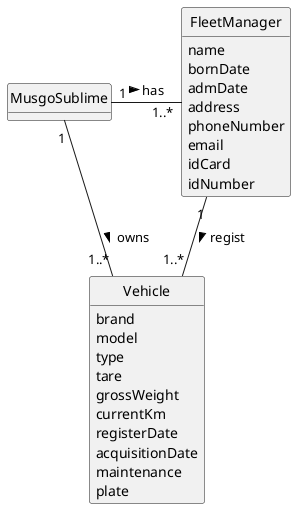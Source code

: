 @startuml
skinparam monochrome true
skinparam packageStyle rectangle
skinparam shadowing false

skinparam classAttributeIconSize 0

hide circle
hide methods

class MusgoSublime {
}

class FleetManager {
    name
    bornDate
    admDate
    address
    phoneNumber
    email
    idCard
    idNumber
}

class Vehicle {
    brand
    model
    type
    tare
    grossWeight
    currentKm
    registerDate
    acquisitionDate
    maintenance
    plate
}

MusgoSublime "1" - "1..*" FleetManager: has >
FleetManager "1" -- "1..*" Vehicle : regist >
MusgoSublime "1" - "1..*" Vehicle: owns >
@enduml